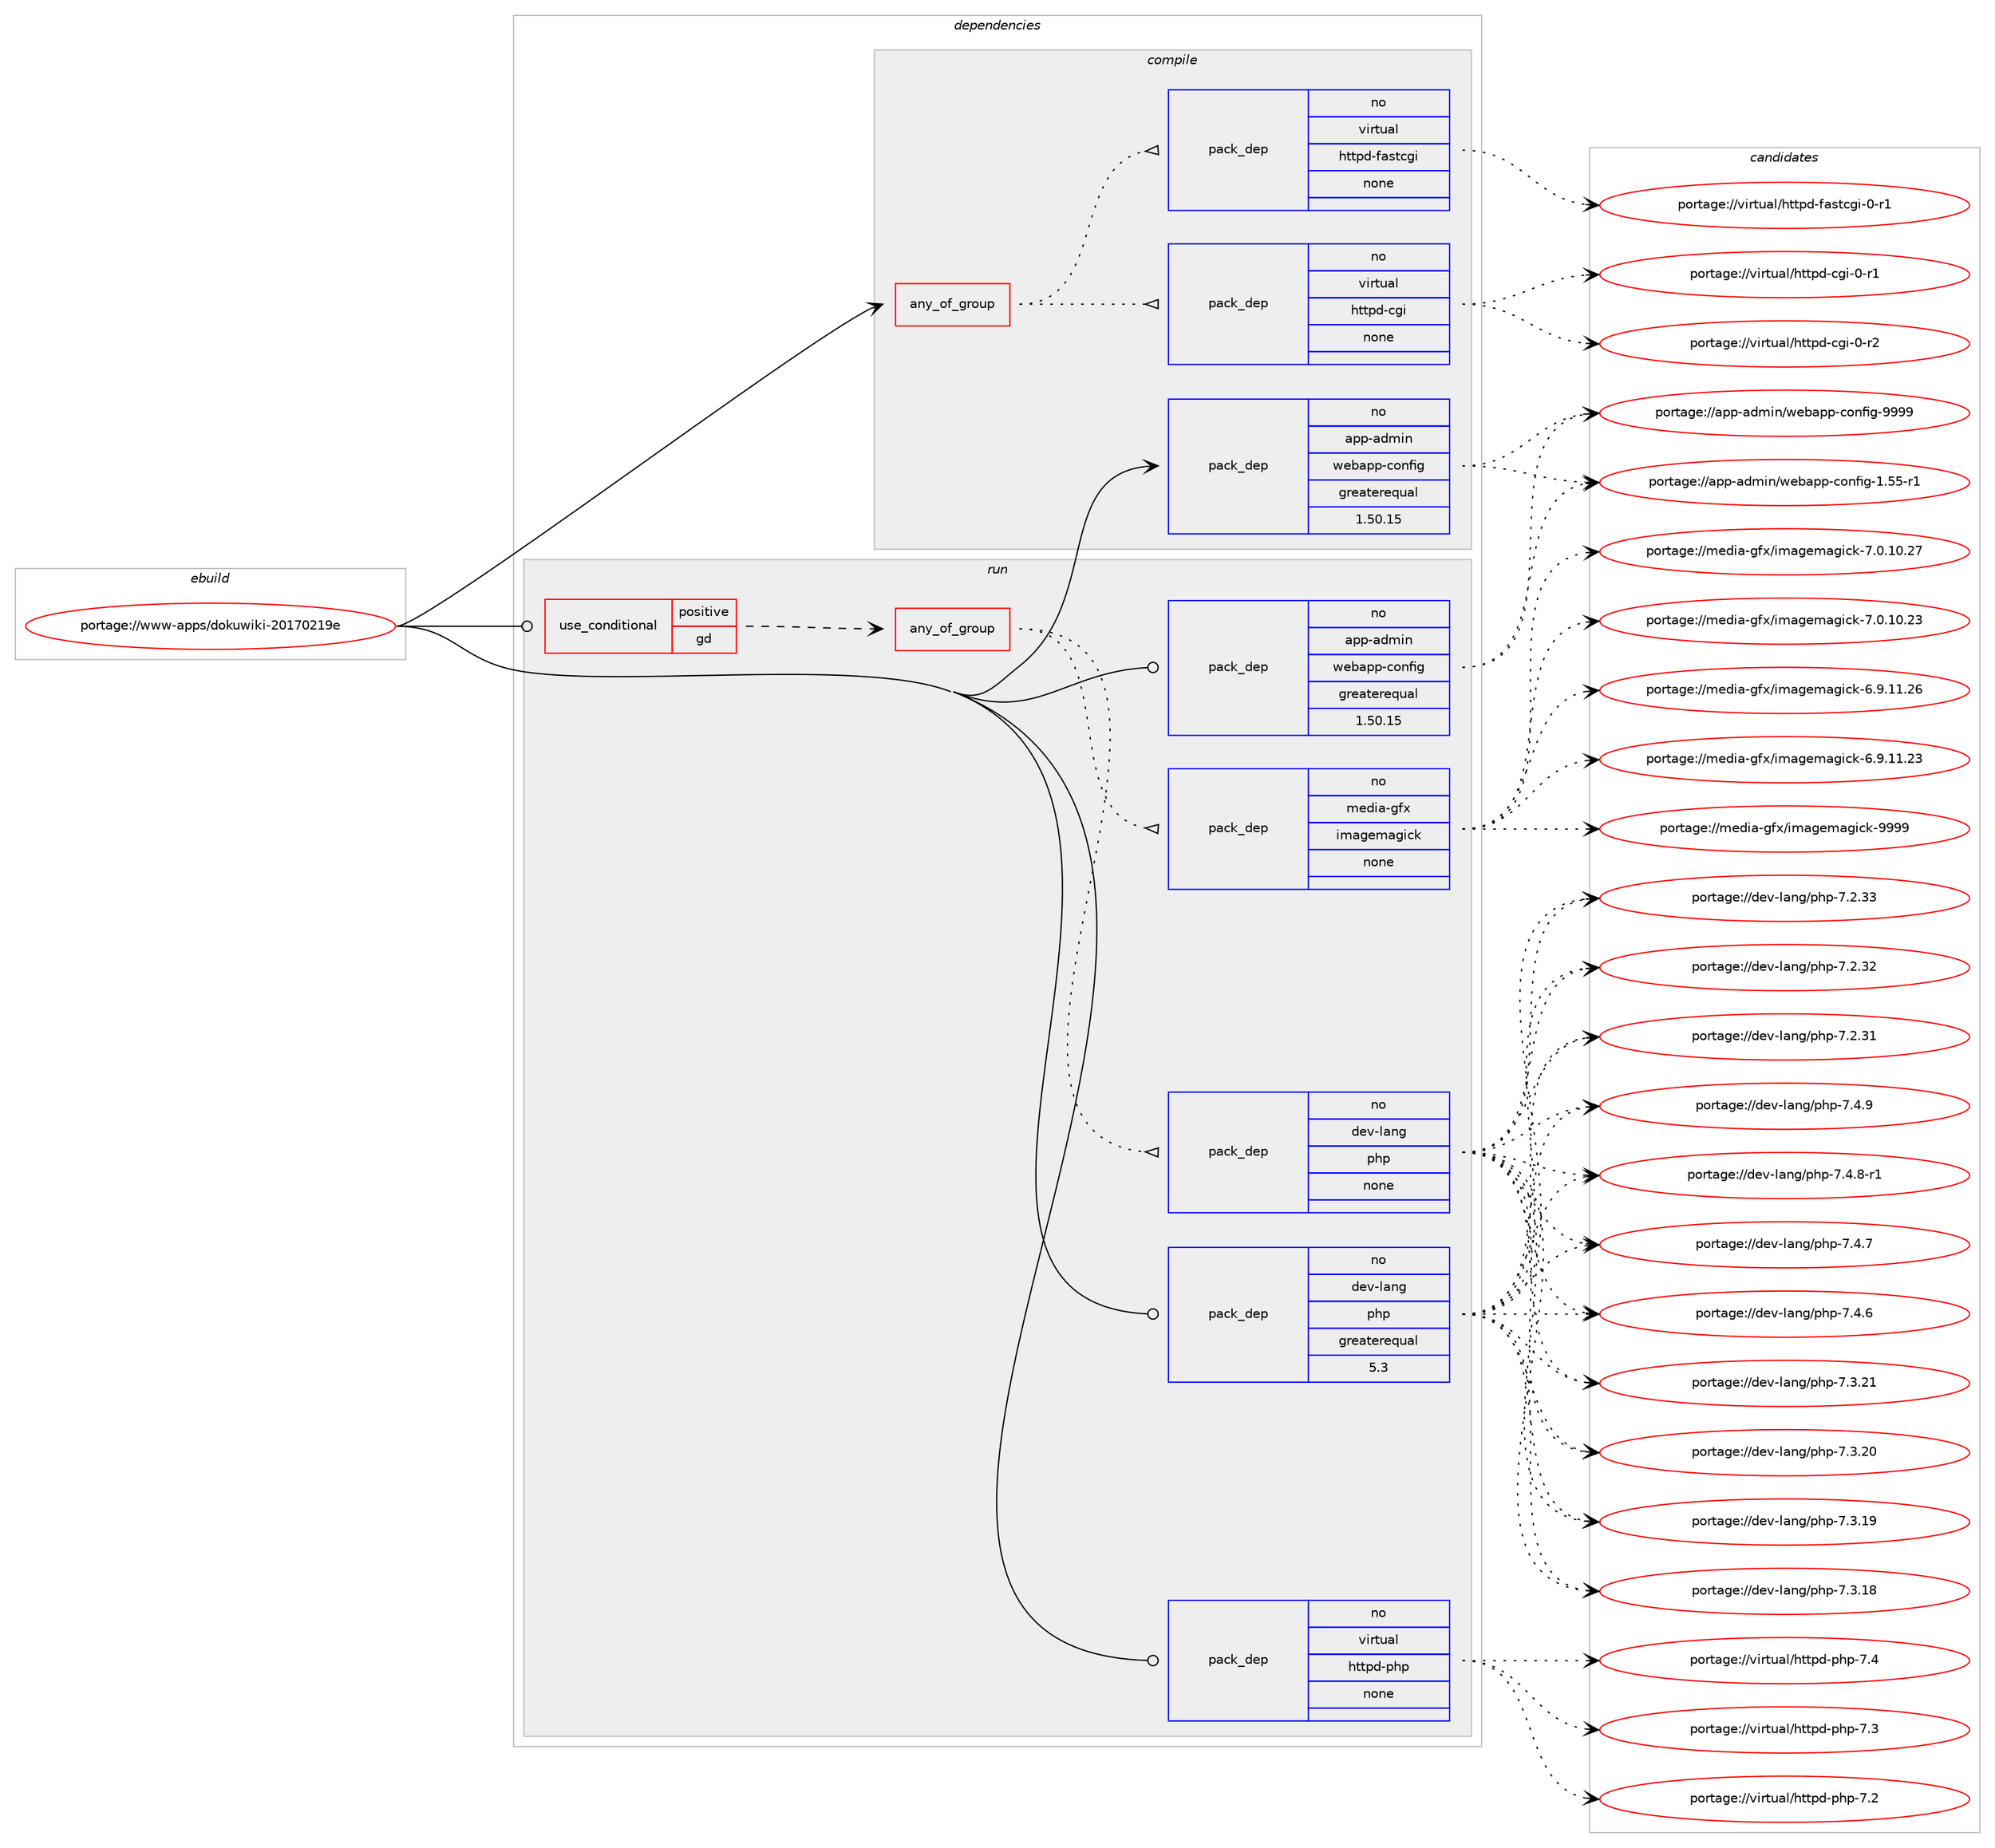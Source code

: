 digraph prolog {

# *************
# Graph options
# *************

newrank=true;
concentrate=true;
compound=true;
graph [rankdir=LR,fontname=Helvetica,fontsize=10,ranksep=1.5];#, ranksep=2.5, nodesep=0.2];
edge  [arrowhead=vee];
node  [fontname=Helvetica,fontsize=10];

# **********
# The ebuild
# **********

subgraph cluster_leftcol {
color=gray;
rank=same;
label=<<i>ebuild</i>>;
id [label="portage://www-apps/dokuwiki-20170219e", color=red, width=4, href="../www-apps/dokuwiki-20170219e.svg"];
}

# ****************
# The dependencies
# ****************

subgraph cluster_midcol {
color=gray;
label=<<i>dependencies</i>>;
subgraph cluster_compile {
fillcolor="#eeeeee";
style=filled;
label=<<i>compile</i>>;
subgraph any24 {
dependency1727 [label=<<TABLE BORDER="0" CELLBORDER="1" CELLSPACING="0" CELLPADDING="4"><TR><TD CELLPADDING="10">any_of_group</TD></TR></TABLE>>, shape=none, color=red];subgraph pack1522 {
dependency1728 [label=<<TABLE BORDER="0" CELLBORDER="1" CELLSPACING="0" CELLPADDING="4" WIDTH="220"><TR><TD ROWSPAN="6" CELLPADDING="30">pack_dep</TD></TR><TR><TD WIDTH="110">no</TD></TR><TR><TD>virtual</TD></TR><TR><TD>httpd-cgi</TD></TR><TR><TD>none</TD></TR><TR><TD></TD></TR></TABLE>>, shape=none, color=blue];
}
dependency1727:e -> dependency1728:w [weight=20,style="dotted",arrowhead="oinv"];
subgraph pack1523 {
dependency1729 [label=<<TABLE BORDER="0" CELLBORDER="1" CELLSPACING="0" CELLPADDING="4" WIDTH="220"><TR><TD ROWSPAN="6" CELLPADDING="30">pack_dep</TD></TR><TR><TD WIDTH="110">no</TD></TR><TR><TD>virtual</TD></TR><TR><TD>httpd-fastcgi</TD></TR><TR><TD>none</TD></TR><TR><TD></TD></TR></TABLE>>, shape=none, color=blue];
}
dependency1727:e -> dependency1729:w [weight=20,style="dotted",arrowhead="oinv"];
}
id:e -> dependency1727:w [weight=20,style="solid",arrowhead="vee"];
subgraph pack1524 {
dependency1730 [label=<<TABLE BORDER="0" CELLBORDER="1" CELLSPACING="0" CELLPADDING="4" WIDTH="220"><TR><TD ROWSPAN="6" CELLPADDING="30">pack_dep</TD></TR><TR><TD WIDTH="110">no</TD></TR><TR><TD>app-admin</TD></TR><TR><TD>webapp-config</TD></TR><TR><TD>greaterequal</TD></TR><TR><TD>1.50.15</TD></TR></TABLE>>, shape=none, color=blue];
}
id:e -> dependency1730:w [weight=20,style="solid",arrowhead="vee"];
}
subgraph cluster_compileandrun {
fillcolor="#eeeeee";
style=filled;
label=<<i>compile and run</i>>;
}
subgraph cluster_run {
fillcolor="#eeeeee";
style=filled;
label=<<i>run</i>>;
subgraph cond179 {
dependency1731 [label=<<TABLE BORDER="0" CELLBORDER="1" CELLSPACING="0" CELLPADDING="4"><TR><TD ROWSPAN="3" CELLPADDING="10">use_conditional</TD></TR><TR><TD>positive</TD></TR><TR><TD>gd</TD></TR></TABLE>>, shape=none, color=red];
subgraph any25 {
dependency1732 [label=<<TABLE BORDER="0" CELLBORDER="1" CELLSPACING="0" CELLPADDING="4"><TR><TD CELLPADDING="10">any_of_group</TD></TR></TABLE>>, shape=none, color=red];subgraph pack1525 {
dependency1733 [label=<<TABLE BORDER="0" CELLBORDER="1" CELLSPACING="0" CELLPADDING="4" WIDTH="220"><TR><TD ROWSPAN="6" CELLPADDING="30">pack_dep</TD></TR><TR><TD WIDTH="110">no</TD></TR><TR><TD>dev-lang</TD></TR><TR><TD>php</TD></TR><TR><TD>none</TD></TR><TR><TD></TD></TR></TABLE>>, shape=none, color=blue];
}
dependency1732:e -> dependency1733:w [weight=20,style="dotted",arrowhead="oinv"];
subgraph pack1526 {
dependency1734 [label=<<TABLE BORDER="0" CELLBORDER="1" CELLSPACING="0" CELLPADDING="4" WIDTH="220"><TR><TD ROWSPAN="6" CELLPADDING="30">pack_dep</TD></TR><TR><TD WIDTH="110">no</TD></TR><TR><TD>media-gfx</TD></TR><TR><TD>imagemagick</TD></TR><TR><TD>none</TD></TR><TR><TD></TD></TR></TABLE>>, shape=none, color=blue];
}
dependency1732:e -> dependency1734:w [weight=20,style="dotted",arrowhead="oinv"];
}
dependency1731:e -> dependency1732:w [weight=20,style="dashed",arrowhead="vee"];
}
id:e -> dependency1731:w [weight=20,style="solid",arrowhead="odot"];
subgraph pack1527 {
dependency1735 [label=<<TABLE BORDER="0" CELLBORDER="1" CELLSPACING="0" CELLPADDING="4" WIDTH="220"><TR><TD ROWSPAN="6" CELLPADDING="30">pack_dep</TD></TR><TR><TD WIDTH="110">no</TD></TR><TR><TD>app-admin</TD></TR><TR><TD>webapp-config</TD></TR><TR><TD>greaterequal</TD></TR><TR><TD>1.50.15</TD></TR></TABLE>>, shape=none, color=blue];
}
id:e -> dependency1735:w [weight=20,style="solid",arrowhead="odot"];
subgraph pack1528 {
dependency1736 [label=<<TABLE BORDER="0" CELLBORDER="1" CELLSPACING="0" CELLPADDING="4" WIDTH="220"><TR><TD ROWSPAN="6" CELLPADDING="30">pack_dep</TD></TR><TR><TD WIDTH="110">no</TD></TR><TR><TD>dev-lang</TD></TR><TR><TD>php</TD></TR><TR><TD>greaterequal</TD></TR><TR><TD>5.3</TD></TR></TABLE>>, shape=none, color=blue];
}
id:e -> dependency1736:w [weight=20,style="solid",arrowhead="odot"];
subgraph pack1529 {
dependency1737 [label=<<TABLE BORDER="0" CELLBORDER="1" CELLSPACING="0" CELLPADDING="4" WIDTH="220"><TR><TD ROWSPAN="6" CELLPADDING="30">pack_dep</TD></TR><TR><TD WIDTH="110">no</TD></TR><TR><TD>virtual</TD></TR><TR><TD>httpd-php</TD></TR><TR><TD>none</TD></TR><TR><TD></TD></TR></TABLE>>, shape=none, color=blue];
}
id:e -> dependency1737:w [weight=20,style="solid",arrowhead="odot"];
}
}

# **************
# The candidates
# **************

subgraph cluster_choices {
rank=same;
color=gray;
label=<<i>candidates</i>>;

subgraph choice1522 {
color=black;
nodesep=1;
choice1181051141161179710847104116116112100459910310545484511450 [label="portage://virtual/httpd-cgi-0-r2", color=red, width=4,href="../virtual/httpd-cgi-0-r2.svg"];
choice1181051141161179710847104116116112100459910310545484511449 [label="portage://virtual/httpd-cgi-0-r1", color=red, width=4,href="../virtual/httpd-cgi-0-r1.svg"];
dependency1728:e -> choice1181051141161179710847104116116112100459910310545484511450:w [style=dotted,weight="100"];
dependency1728:e -> choice1181051141161179710847104116116112100459910310545484511449:w [style=dotted,weight="100"];
}
subgraph choice1523 {
color=black;
nodesep=1;
choice118105114116117971084710411611611210045102971151169910310545484511449 [label="portage://virtual/httpd-fastcgi-0-r1", color=red, width=4,href="../virtual/httpd-fastcgi-0-r1.svg"];
dependency1729:e -> choice118105114116117971084710411611611210045102971151169910310545484511449:w [style=dotted,weight="100"];
}
subgraph choice1524 {
color=black;
nodesep=1;
choice97112112459710010910511047119101989711211245991111101021051034557575757 [label="portage://app-admin/webapp-config-9999", color=red, width=4,href="../app-admin/webapp-config-9999.svg"];
choice971121124597100109105110471191019897112112459911111010210510345494653534511449 [label="portage://app-admin/webapp-config-1.55-r1", color=red, width=4,href="../app-admin/webapp-config-1.55-r1.svg"];
dependency1730:e -> choice97112112459710010910511047119101989711211245991111101021051034557575757:w [style=dotted,weight="100"];
dependency1730:e -> choice971121124597100109105110471191019897112112459911111010210510345494653534511449:w [style=dotted,weight="100"];
}
subgraph choice1525 {
color=black;
nodesep=1;
choice100101118451089711010347112104112455546524657 [label="portage://dev-lang/php-7.4.9", color=red, width=4,href="../dev-lang/php-7.4.9.svg"];
choice1001011184510897110103471121041124555465246564511449 [label="portage://dev-lang/php-7.4.8-r1", color=red, width=4,href="../dev-lang/php-7.4.8-r1.svg"];
choice100101118451089711010347112104112455546524655 [label="portage://dev-lang/php-7.4.7", color=red, width=4,href="../dev-lang/php-7.4.7.svg"];
choice100101118451089711010347112104112455546524654 [label="portage://dev-lang/php-7.4.6", color=red, width=4,href="../dev-lang/php-7.4.6.svg"];
choice10010111845108971101034711210411245554651465049 [label="portage://dev-lang/php-7.3.21", color=red, width=4,href="../dev-lang/php-7.3.21.svg"];
choice10010111845108971101034711210411245554651465048 [label="portage://dev-lang/php-7.3.20", color=red, width=4,href="../dev-lang/php-7.3.20.svg"];
choice10010111845108971101034711210411245554651464957 [label="portage://dev-lang/php-7.3.19", color=red, width=4,href="../dev-lang/php-7.3.19.svg"];
choice10010111845108971101034711210411245554651464956 [label="portage://dev-lang/php-7.3.18", color=red, width=4,href="../dev-lang/php-7.3.18.svg"];
choice10010111845108971101034711210411245554650465151 [label="portage://dev-lang/php-7.2.33", color=red, width=4,href="../dev-lang/php-7.2.33.svg"];
choice10010111845108971101034711210411245554650465150 [label="portage://dev-lang/php-7.2.32", color=red, width=4,href="../dev-lang/php-7.2.32.svg"];
choice10010111845108971101034711210411245554650465149 [label="portage://dev-lang/php-7.2.31", color=red, width=4,href="../dev-lang/php-7.2.31.svg"];
dependency1733:e -> choice100101118451089711010347112104112455546524657:w [style=dotted,weight="100"];
dependency1733:e -> choice1001011184510897110103471121041124555465246564511449:w [style=dotted,weight="100"];
dependency1733:e -> choice100101118451089711010347112104112455546524655:w [style=dotted,weight="100"];
dependency1733:e -> choice100101118451089711010347112104112455546524654:w [style=dotted,weight="100"];
dependency1733:e -> choice10010111845108971101034711210411245554651465049:w [style=dotted,weight="100"];
dependency1733:e -> choice10010111845108971101034711210411245554651465048:w [style=dotted,weight="100"];
dependency1733:e -> choice10010111845108971101034711210411245554651464957:w [style=dotted,weight="100"];
dependency1733:e -> choice10010111845108971101034711210411245554651464956:w [style=dotted,weight="100"];
dependency1733:e -> choice10010111845108971101034711210411245554650465151:w [style=dotted,weight="100"];
dependency1733:e -> choice10010111845108971101034711210411245554650465150:w [style=dotted,weight="100"];
dependency1733:e -> choice10010111845108971101034711210411245554650465149:w [style=dotted,weight="100"];
}
subgraph choice1526 {
color=black;
nodesep=1;
choice1091011001059745103102120471051099710310110997103105991074557575757 [label="portage://media-gfx/imagemagick-9999", color=red, width=4,href="../media-gfx/imagemagick-9999.svg"];
choice10910110010597451031021204710510997103101109971031059910745554648464948465055 [label="portage://media-gfx/imagemagick-7.0.10.27", color=red, width=4,href="../media-gfx/imagemagick-7.0.10.27.svg"];
choice10910110010597451031021204710510997103101109971031059910745554648464948465051 [label="portage://media-gfx/imagemagick-7.0.10.23", color=red, width=4,href="../media-gfx/imagemagick-7.0.10.23.svg"];
choice10910110010597451031021204710510997103101109971031059910745544657464949465054 [label="portage://media-gfx/imagemagick-6.9.11.26", color=red, width=4,href="../media-gfx/imagemagick-6.9.11.26.svg"];
choice10910110010597451031021204710510997103101109971031059910745544657464949465051 [label="portage://media-gfx/imagemagick-6.9.11.23", color=red, width=4,href="../media-gfx/imagemagick-6.9.11.23.svg"];
dependency1734:e -> choice1091011001059745103102120471051099710310110997103105991074557575757:w [style=dotted,weight="100"];
dependency1734:e -> choice10910110010597451031021204710510997103101109971031059910745554648464948465055:w [style=dotted,weight="100"];
dependency1734:e -> choice10910110010597451031021204710510997103101109971031059910745554648464948465051:w [style=dotted,weight="100"];
dependency1734:e -> choice10910110010597451031021204710510997103101109971031059910745544657464949465054:w [style=dotted,weight="100"];
dependency1734:e -> choice10910110010597451031021204710510997103101109971031059910745544657464949465051:w [style=dotted,weight="100"];
}
subgraph choice1527 {
color=black;
nodesep=1;
choice97112112459710010910511047119101989711211245991111101021051034557575757 [label="portage://app-admin/webapp-config-9999", color=red, width=4,href="../app-admin/webapp-config-9999.svg"];
choice971121124597100109105110471191019897112112459911111010210510345494653534511449 [label="portage://app-admin/webapp-config-1.55-r1", color=red, width=4,href="../app-admin/webapp-config-1.55-r1.svg"];
dependency1735:e -> choice97112112459710010910511047119101989711211245991111101021051034557575757:w [style=dotted,weight="100"];
dependency1735:e -> choice971121124597100109105110471191019897112112459911111010210510345494653534511449:w [style=dotted,weight="100"];
}
subgraph choice1528 {
color=black;
nodesep=1;
choice100101118451089711010347112104112455546524657 [label="portage://dev-lang/php-7.4.9", color=red, width=4,href="../dev-lang/php-7.4.9.svg"];
choice1001011184510897110103471121041124555465246564511449 [label="portage://dev-lang/php-7.4.8-r1", color=red, width=4,href="../dev-lang/php-7.4.8-r1.svg"];
choice100101118451089711010347112104112455546524655 [label="portage://dev-lang/php-7.4.7", color=red, width=4,href="../dev-lang/php-7.4.7.svg"];
choice100101118451089711010347112104112455546524654 [label="portage://dev-lang/php-7.4.6", color=red, width=4,href="../dev-lang/php-7.4.6.svg"];
choice10010111845108971101034711210411245554651465049 [label="portage://dev-lang/php-7.3.21", color=red, width=4,href="../dev-lang/php-7.3.21.svg"];
choice10010111845108971101034711210411245554651465048 [label="portage://dev-lang/php-7.3.20", color=red, width=4,href="../dev-lang/php-7.3.20.svg"];
choice10010111845108971101034711210411245554651464957 [label="portage://dev-lang/php-7.3.19", color=red, width=4,href="../dev-lang/php-7.3.19.svg"];
choice10010111845108971101034711210411245554651464956 [label="portage://dev-lang/php-7.3.18", color=red, width=4,href="../dev-lang/php-7.3.18.svg"];
choice10010111845108971101034711210411245554650465151 [label="portage://dev-lang/php-7.2.33", color=red, width=4,href="../dev-lang/php-7.2.33.svg"];
choice10010111845108971101034711210411245554650465150 [label="portage://dev-lang/php-7.2.32", color=red, width=4,href="../dev-lang/php-7.2.32.svg"];
choice10010111845108971101034711210411245554650465149 [label="portage://dev-lang/php-7.2.31", color=red, width=4,href="../dev-lang/php-7.2.31.svg"];
dependency1736:e -> choice100101118451089711010347112104112455546524657:w [style=dotted,weight="100"];
dependency1736:e -> choice1001011184510897110103471121041124555465246564511449:w [style=dotted,weight="100"];
dependency1736:e -> choice100101118451089711010347112104112455546524655:w [style=dotted,weight="100"];
dependency1736:e -> choice100101118451089711010347112104112455546524654:w [style=dotted,weight="100"];
dependency1736:e -> choice10010111845108971101034711210411245554651465049:w [style=dotted,weight="100"];
dependency1736:e -> choice10010111845108971101034711210411245554651465048:w [style=dotted,weight="100"];
dependency1736:e -> choice10010111845108971101034711210411245554651464957:w [style=dotted,weight="100"];
dependency1736:e -> choice10010111845108971101034711210411245554651464956:w [style=dotted,weight="100"];
dependency1736:e -> choice10010111845108971101034711210411245554650465151:w [style=dotted,weight="100"];
dependency1736:e -> choice10010111845108971101034711210411245554650465150:w [style=dotted,weight="100"];
dependency1736:e -> choice10010111845108971101034711210411245554650465149:w [style=dotted,weight="100"];
}
subgraph choice1529 {
color=black;
nodesep=1;
choice11810511411611797108471041161161121004511210411245554652 [label="portage://virtual/httpd-php-7.4", color=red, width=4,href="../virtual/httpd-php-7.4.svg"];
choice11810511411611797108471041161161121004511210411245554651 [label="portage://virtual/httpd-php-7.3", color=red, width=4,href="../virtual/httpd-php-7.3.svg"];
choice11810511411611797108471041161161121004511210411245554650 [label="portage://virtual/httpd-php-7.2", color=red, width=4,href="../virtual/httpd-php-7.2.svg"];
dependency1737:e -> choice11810511411611797108471041161161121004511210411245554652:w [style=dotted,weight="100"];
dependency1737:e -> choice11810511411611797108471041161161121004511210411245554651:w [style=dotted,weight="100"];
dependency1737:e -> choice11810511411611797108471041161161121004511210411245554650:w [style=dotted,weight="100"];
}
}

}
